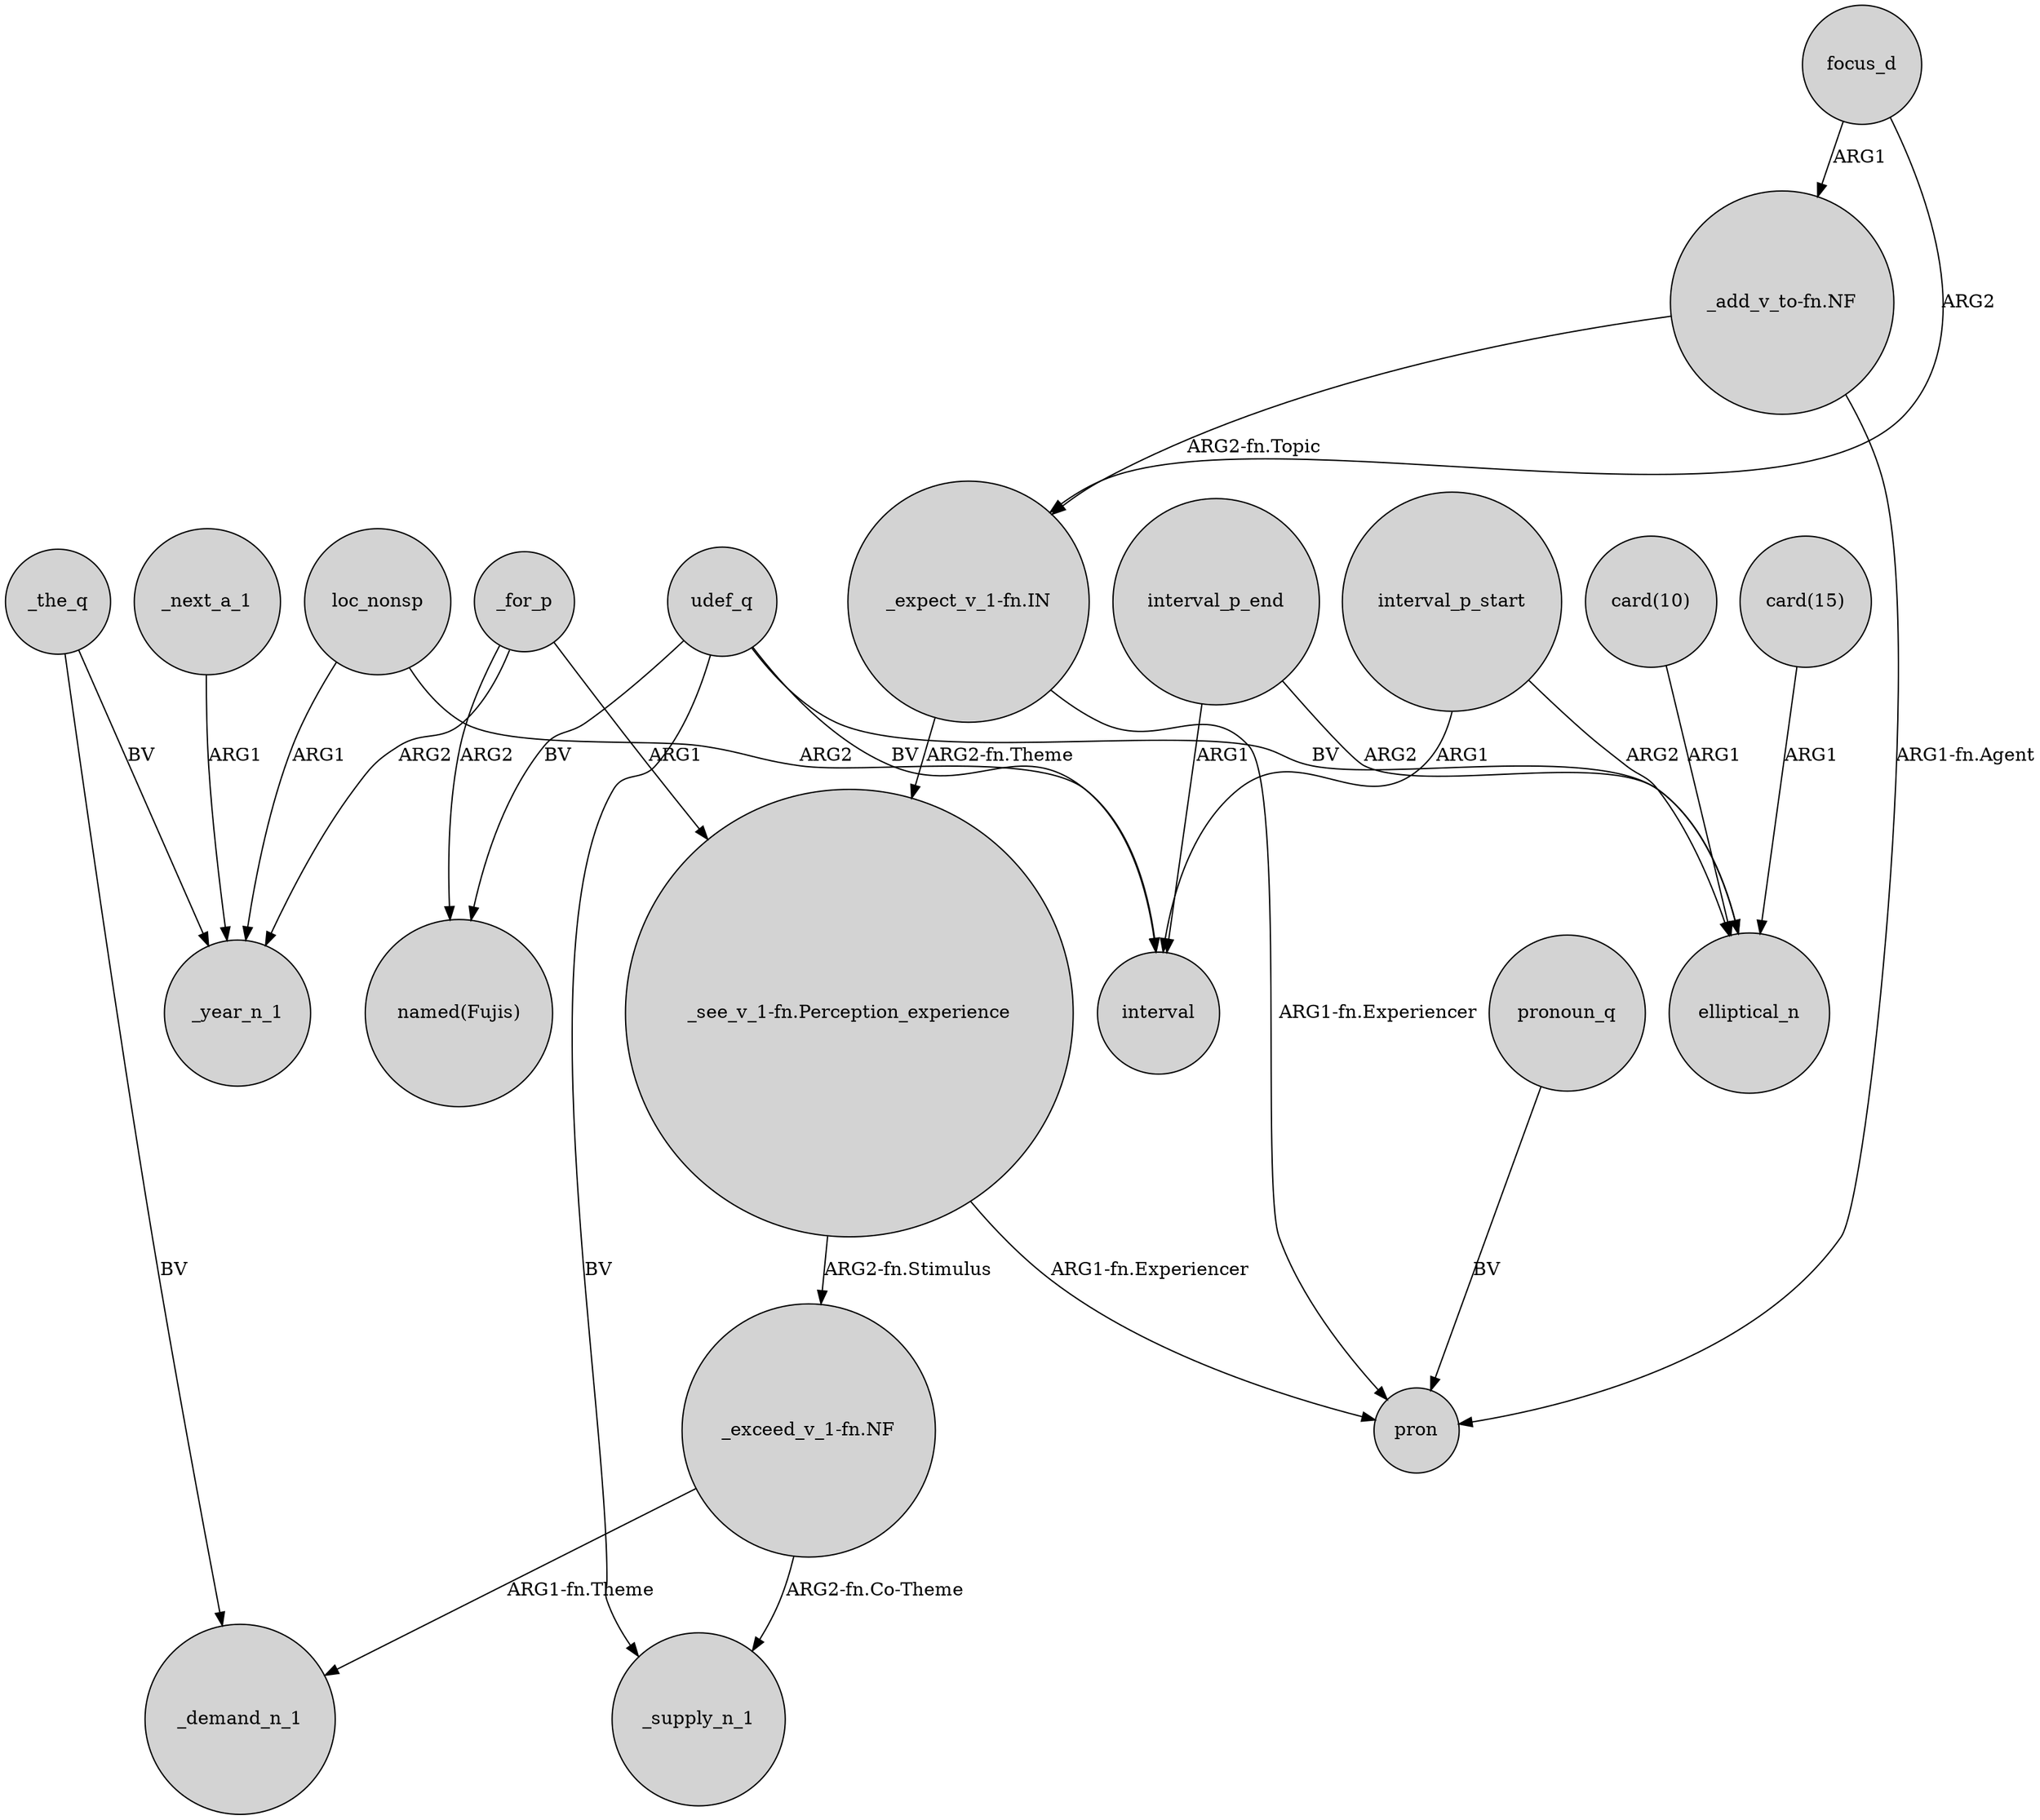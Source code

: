 digraph {
	node [shape=circle style=filled]
	_the_q -> _demand_n_1 [label=BV]
	"_see_v_1-fn.Perception_experience" -> pron [label="ARG1-fn.Experiencer"]
	loc_nonsp -> interval [label=ARG2]
	udef_q -> elliptical_n [label=BV]
	_for_p -> _year_n_1 [label=ARG2]
	"_add_v_to-fn.NF" -> "_expect_v_1-fn.IN" [label="ARG2-fn.Topic"]
	focus_d -> "_expect_v_1-fn.IN" [label=ARG2]
	udef_q -> "named(Fujis)" [label=BV]
	"card(10)" -> elliptical_n [label=ARG1]
	loc_nonsp -> _year_n_1 [label=ARG1]
	interval_p_end -> elliptical_n [label=ARG2]
	"card(15)" -> elliptical_n [label=ARG1]
	interval_p_start -> elliptical_n [label=ARG2]
	udef_q -> _supply_n_1 [label=BV]
	"_expect_v_1-fn.IN" -> "_see_v_1-fn.Perception_experience" [label="ARG2-fn.Theme"]
	pronoun_q -> pron [label=BV]
	"_exceed_v_1-fn.NF" -> _demand_n_1 [label="ARG1-fn.Theme"]
	interval_p_start -> interval [label=ARG1]
	"_exceed_v_1-fn.NF" -> _supply_n_1 [label="ARG2-fn.Co-Theme"]
	_for_p -> "_see_v_1-fn.Perception_experience" [label=ARG1]
	_next_a_1 -> _year_n_1 [label=ARG1]
	"_add_v_to-fn.NF" -> pron [label="ARG1-fn.Agent"]
	_the_q -> _year_n_1 [label=BV]
	"_see_v_1-fn.Perception_experience" -> "_exceed_v_1-fn.NF" [label="ARG2-fn.Stimulus"]
	"_expect_v_1-fn.IN" -> pron [label="ARG1-fn.Experiencer"]
	interval_p_end -> interval [label=ARG1]
	focus_d -> "_add_v_to-fn.NF" [label=ARG1]
	udef_q -> interval [label=BV]
	_for_p -> "named(Fujis)" [label=ARG2]
}
